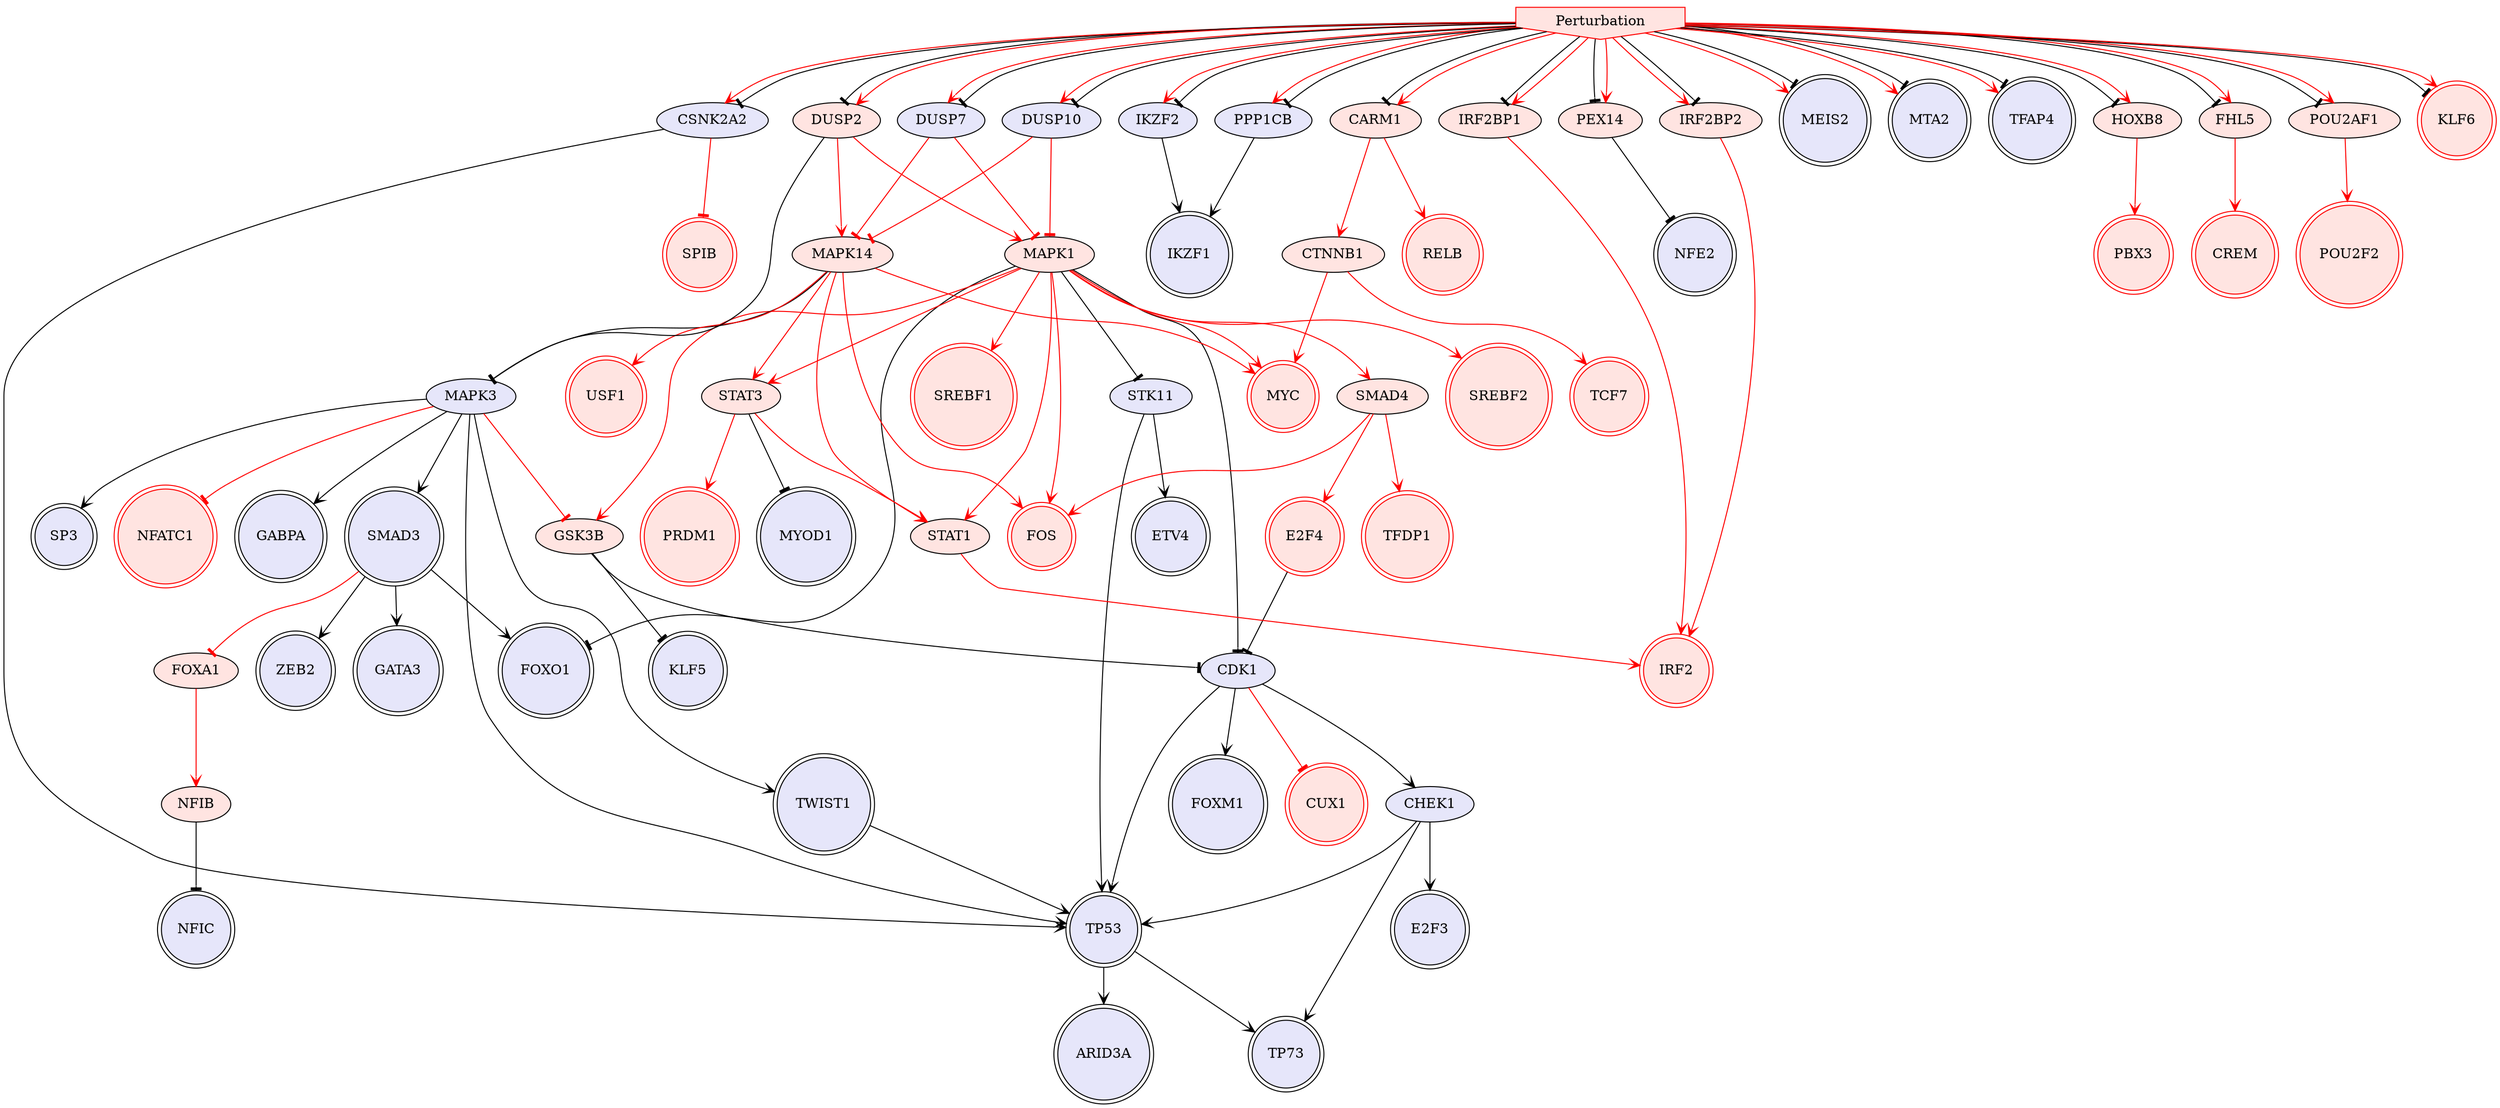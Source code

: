 digraph {

MAPK3->GABPA [penwidth=1, color=black, arrowhead="vee"]
TP53->ARID3A [penwidth=1, color=black, arrowhead="vee"]
CHEK1->TP53 [penwidth=1, color=black, arrowhead="vee"]
TP53->TP73 [penwidth=1, color=black, arrowhead="vee"]
SMAD3->FOXO1 [penwidth=1, color=black, arrowhead="vee"]
E2F4->CDK1 [penwidth=1, color=black, arrowhead="tee"]
MAPK1->CDK1 [penwidth=1, color=black, arrowhead="tee"]
GSK3B->CDK1 [penwidth=1, color=black, arrowhead="tee"]
MAPK14->MAPK3 [penwidth=1, color=black, arrowhead="tee"]
MAPK3->SMAD3 [penwidth=1, color=black, arrowhead="vee"]
SMAD3->GATA3 [penwidth=1, color=black, arrowhead="vee"]
PPP1CB->IKZF1 [penwidth=1, color=black, arrowhead="vee"]
CDK1->CHEK1 [penwidth=1, color=black, arrowhead="vee"]
MAPK1->FOXO1 [penwidth=1, color=black, arrowhead="tee"]
MAPK1->STK11 [penwidth=1, color=black, arrowhead="tee"]
STK11->TP53 [penwidth=1, color=black, arrowhead="vee"]
CDK1->TP53 [penwidth=1, color=black, arrowhead="vee"]
NFIB->NFIC [penwidth=1, color=black, arrowhead="tee"]
CHEK1->TP73 [penwidth=1, color=black, arrowhead="vee"]
CDK1->FOXM1 [penwidth=1, color=black, arrowhead="vee"]
CHEK1->E2F3 [penwidth=1, color=black, arrowhead="vee"]
MAPK3->TWIST1 [penwidth=1, color=black, arrowhead="vee"]
GSK3B->KLF5 [penwidth=1, color=black, arrowhead="tee"]
MAPK3->SP3 [penwidth=1, color=black, arrowhead="vee"]
MAPK3->TP53 [penwidth=1, color=black, arrowhead="vee"]
STK11->ETV4 [penwidth=1, color=black, arrowhead="vee"]
CSNK2A2->TP53 [penwidth=1, color=black, arrowhead="vee"]
SMAD3->ZEB2 [penwidth=1, color=black, arrowhead="vee"]
TWIST1->TP53 [penwidth=1, color=black, arrowhead="vee"]
STAT3->MYOD1 [penwidth=1, color=black, arrowhead="tee"]
PEX14->NFE2 [penwidth=1, color=black, arrowhead="tee"]
Perturbation->CSNK2A2 [penwidth=1, color=red, arrowhead="vee"]
Perturbation->DUSP7 [penwidth=1, color=red, arrowhead="vee"]
Perturbation->MEIS2 [penwidth=1, color=red, arrowhead="vee"]
Perturbation->MTA2 [penwidth=1, color=red, arrowhead="vee"]
Perturbation->PPP1CB [penwidth=1, color=red, arrowhead="vee"]
Perturbation->TFAP4 [penwidth=1, color=red, arrowhead="vee"]
CARM1->RELB [penwidth=1, color=red, arrowhead="vee"]
STAT3->PRDM1 [penwidth=1, color=red, arrowhead="vee"]
MAPK14->FOS [penwidth=1, color=red, arrowhead="vee"]
MAPK14->USF1 [penwidth=1, color=red, arrowhead="vee"]
MAPK1->STAT3 [penwidth=1, color=red, arrowhead="vee"]
CTNNB1->TCF7 [penwidth=1, color=red, arrowhead="vee"]
SMAD4->FOS [penwidth=1, color=red, arrowhead="vee"]
MAPK14->STAT3 [penwidth=1, color=red, arrowhead="vee"]
MAPK1->FOS [penwidth=1, color=red, arrowhead="vee"]
CARM1->CTNNB1 [penwidth=1, color=red, arrowhead="vee"]
CSNK2A2->SPIB [penwidth=1, color=red, arrowhead="tee"]
HOXB8->PBX3 [penwidth=1, color=red, arrowhead="vee"]
DUSP7->MAPK1 [penwidth=1, color=red, arrowhead="tee"]
MAPK1->SMAD4 [penwidth=1, color=red, arrowhead="vee"]
SMAD3->FOXA1 [penwidth=1, color=red, arrowhead="tee"]
MAPK1->GSK3B [penwidth=1, color=red, arrowhead="vee"]
MAPK1->SREBF2 [penwidth=1, color=red, arrowhead="vee"]
MAPK1->SREBF1 [penwidth=1, color=red, arrowhead="vee"]
DUSP7->MAPK14 [penwidth=1, color=red, arrowhead="tee"]
FHL5->CREM [penwidth=1, color=red, arrowhead="vee"]
FOXA1->NFIB [penwidth=1, color=red, arrowhead="vee"]
IRF2BP1->IRF2 [penwidth=1, color=red, arrowhead="vee"]
MAPK3->GSK3B [penwidth=1, color=red, arrowhead="tee"]
CDK1->CUX1 [penwidth=1, color=red, arrowhead="tee"]
MAPK3->NFATC1 [penwidth=1, color=red, arrowhead="tee"]
POU2AF1->POU2F2 [penwidth=1, color=red, arrowhead="vee"]
MAPK1->MYC [penwidth=1, color=red, arrowhead="vee"]
MAPK14->MYC [penwidth=1, color=red, arrowhead="vee"]
SMAD4->TFDP1 [penwidth=1, color=red, arrowhead="vee"]
SMAD4->E2F4 [penwidth=1, color=red, arrowhead="vee"]
CTNNB1->MYC [penwidth=1, color=red, arrowhead="vee"]
Perturbation->CARM1 [penwidth=1, color=black, arrowhead="tee"]
Perturbation->FHL5 [penwidth=1, color=black, arrowhead="tee"]
Perturbation->HOXB8 [penwidth=1, color=black, arrowhead="tee"]
Perturbation->IRF2BP1 [penwidth=1, color=black, arrowhead="tee"]
Perturbation->KLF6 [penwidth=1, color=black, arrowhead="tee"]
Perturbation->PEX14 [penwidth=1, color=black, arrowhead="tee"]
Perturbation->POU2AF1 [penwidth=1, color=black, arrowhead="tee"]
IKZF2->IKZF1 [penwidth=1, color=black, arrowhead="vee"]
Perturbation->DUSP10 [penwidth=1, color=red, arrowhead="vee"]
Perturbation->IKZF2 [penwidth=1, color=red, arrowhead="vee"]
DUSP10->MAPK14 [penwidth=1, color=red, arrowhead="tee"]
DUSP10->MAPK1 [penwidth=1, color=red, arrowhead="tee"]
DUSP2->MAPK3 [penwidth=1, color=black, arrowhead="tee"]
DUSP2->MAPK1 [penwidth=1, color=red, arrowhead="vee"]
DUSP2->MAPK14 [penwidth=1, color=red, arrowhead="vee"]
Perturbation->DUSP2 [penwidth=1, color=black, arrowhead="tee"]
Perturbation->CSNK2A2 [penwidth=1, color=black, arrowhead="tee"]
Perturbation->IKZF2 [penwidth=1, color=black, arrowhead="tee"]
Perturbation->MEIS2 [penwidth=1, color=black, arrowhead="tee"]
Perturbation->MTA2 [penwidth=1, color=black, arrowhead="tee"]
Perturbation->TFAP4 [penwidth=1, color=black, arrowhead="tee"]
Perturbation->CARM1 [penwidth=1, color=red, arrowhead="vee"]
Perturbation->DUSP2 [penwidth=1, color=red, arrowhead="vee"]
Perturbation->FHL5 [penwidth=1, color=red, arrowhead="vee"]
Perturbation->HOXB8 [penwidth=1, color=red, arrowhead="vee"]
Perturbation->IRF2BP1 [penwidth=1, color=red, arrowhead="vee"]
Perturbation->KLF6 [penwidth=1, color=red, arrowhead="vee"]
Perturbation->PEX14 [penwidth=1, color=red, arrowhead="vee"]
Perturbation->POU2AF1 [penwidth=1, color=red, arrowhead="vee"]
Perturbation->DUSP7 [penwidth=1, color=black, arrowhead="tee"]
IRF2BP2->IRF2 [penwidth=1, color=red, arrowhead="vee"]
Perturbation->IRF2BP2 [penwidth=1, color=red, arrowhead="vee"]
Perturbation->DUSP10 [penwidth=1, color=black, arrowhead="tee"]
Perturbation->IRF2BP2 [penwidth=1, color=black, arrowhead="tee"]
Perturbation->PPP1CB [penwidth=1, color=black, arrowhead="tee"]
MAPK14->STAT1 [penwidth=1, color=red, arrowhead="vee"]
STAT1->IRF2 [penwidth=1, color=red, arrowhead="vee"]
STAT3->STAT1 [penwidth=1, color=red, arrowhead="vee"]
MAPK1->STAT1 [penwidth=1, color=red, arrowhead="vee"]
Perturbation [style=filled, color=red, fillcolor=mistyrose, shape=invhouse];
IRF2 [style=filled, color=red, fillcolor=mistyrose, shape=doublecircle];
SREBF1 [style=filled, color=red, fillcolor=mistyrose, shape=doublecircle];
MTA2 [style=filled, color=black, fillcolor=lavender, shape=doublecircle];
RELB [style=filled, color=red, fillcolor=mistyrose, shape=doublecircle];
GATA3 [style=filled, color=black, fillcolor=lavender, shape=doublecircle];
NFE2 [style=filled, color=black, fillcolor=lavender, shape=doublecircle];
TFAP4 [style=filled, color=black, fillcolor=lavender, shape=doublecircle];
SP3 [style=filled, color=black, fillcolor=lavender, shape=doublecircle];
ARID3A [style=filled, color=black, fillcolor=lavender, shape=doublecircle];
SPIB [style=filled, color=red, fillcolor=mistyrose, shape=doublecircle];
MEIS2 [style=filled, color=black, fillcolor=lavender, shape=doublecircle];
MYC [style=filled, color=red, fillcolor=mistyrose, shape=doublecircle];
POU2F2 [style=filled, color=red, fillcolor=mistyrose, shape=doublecircle];
TWIST1 [style=filled, color=black, fillcolor=lavender, shape=doublecircle];
NFATC1 [style=filled, color=red, fillcolor=mistyrose, shape=doublecircle];
NFIC [style=filled, color=black, fillcolor=lavender, shape=doublecircle];
TCF7 [style=filled, color=red, fillcolor=mistyrose, shape=doublecircle];
FOS [style=filled, color=red, fillcolor=mistyrose, shape=doublecircle];
GABPA [style=filled, color=black, fillcolor=lavender, shape=doublecircle];
ETV4 [style=filled, color=black, fillcolor=lavender, shape=doublecircle];
CUX1 [style=filled, color=red, fillcolor=mistyrose, shape=doublecircle];
TP53 [style=filled, color=black, fillcolor=lavender, shape=doublecircle];
TP73 [style=filled, color=black, fillcolor=lavender, shape=doublecircle];
ZEB2 [style=filled, color=black, fillcolor=lavender, shape=doublecircle];
PBX3 [style=filled, color=red, fillcolor=mistyrose, shape=doublecircle];
FOXM1 [style=filled, color=black, fillcolor=lavender, shape=doublecircle];
TFDP1 [style=filled, color=red, fillcolor=mistyrose, shape=doublecircle];
KLF5 [style=filled, color=black, fillcolor=lavender, shape=doublecircle];
USF1 [style=filled, color=red, fillcolor=mistyrose, shape=doublecircle];
PRDM1 [style=filled, color=red, fillcolor=mistyrose, shape=doublecircle];
MYOD1 [style=filled, color=black, fillcolor=lavender, shape=doublecircle];
SMAD3 [style=filled, color=black, fillcolor=lavender, shape=doublecircle];
E2F4 [style=filled, color=red, fillcolor=mistyrose, shape=doublecircle];
IKZF1 [style=filled, color=black, fillcolor=lavender, shape=doublecircle];
CREM [style=filled, color=red, fillcolor=mistyrose, shape=doublecircle];
FOXO1 [style=filled, color=black, fillcolor=lavender, shape=doublecircle];
SREBF2 [style=filled, color=red, fillcolor=mistyrose, shape=doublecircle];
E2F3 [style=filled, color=black, fillcolor=lavender, shape=doublecircle];
KLF6 [style=filled, color=red, fillcolor=mistyrose, shape=doublecircle];
MAPK3 [style=filled, fillcolor=lavender];
CHEK1 [style=filled, fillcolor=lavender];
MAPK1 [style=filled, fillcolor=mistyrose];
GSK3B [style=filled, fillcolor=mistyrose];
MAPK14 [style=filled, fillcolor=mistyrose];
PPP1CB [style=filled, fillcolor=lavender];
CDK1 [style=filled, fillcolor=lavender];
STK11 [style=filled, fillcolor=lavender];
NFIB [style=filled, fillcolor=mistyrose];
CSNK2A2 [style=filled, fillcolor=lavender];
STAT3 [style=filled, fillcolor=mistyrose];
PEX14 [style=filled, fillcolor=mistyrose];
CARM1 [style=filled, fillcolor=mistyrose];
CTNNB1 [style=filled, fillcolor=mistyrose];
SMAD4 [style=filled, fillcolor=mistyrose];
HOXB8 [style=filled, fillcolor=mistyrose];
DUSP7 [style=filled, fillcolor=lavender];
FHL5 [style=filled, fillcolor=mistyrose];
FOXA1 [style=filled, fillcolor=mistyrose];
IRF2BP1 [style=filled, fillcolor=mistyrose];
POU2AF1 [style=filled, fillcolor=mistyrose];
IKZF2 [style=filled, fillcolor=lavender];
DUSP10 [style=filled, fillcolor=lavender];
DUSP2 [style=filled, fillcolor=mistyrose];
IRF2BP2 [style=filled, fillcolor=mistyrose];
STAT1 [style=filled, fillcolor=mistyrose];


}
